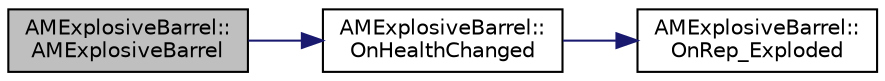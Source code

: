 digraph "AMExplosiveBarrel::AMExplosiveBarrel"
{
 // LATEX_PDF_SIZE
  edge [fontname="Helvetica",fontsize="10",labelfontname="Helvetica",labelfontsize="10"];
  node [fontname="Helvetica",fontsize="10",shape=record];
  rankdir="LR";
  Node1 [label="AMExplosiveBarrel::\lAMExplosiveBarrel",height=0.2,width=0.4,color="black", fillcolor="grey75", style="filled", fontcolor="black",tooltip=" "];
  Node1 -> Node2 [color="midnightblue",fontsize="10",style="solid",fontname="Helvetica"];
  Node2 [label="AMExplosiveBarrel::\lOnHealthChanged",height=0.2,width=0.4,color="black", fillcolor="white", style="filled",URL="$class_a_m_explosive_barrel.html#ab5f4ffd3e12e296189481d73716f6b12",tooltip=" "];
  Node2 -> Node3 [color="midnightblue",fontsize="10",style="solid",fontname="Helvetica"];
  Node3 [label="AMExplosiveBarrel::\lOnRep_Exploded",height=0.2,width=0.4,color="black", fillcolor="white", style="filled",URL="$class_a_m_explosive_barrel.html#a2924d6a41496679a6b754a5a7f2fca15",tooltip=" "];
}
